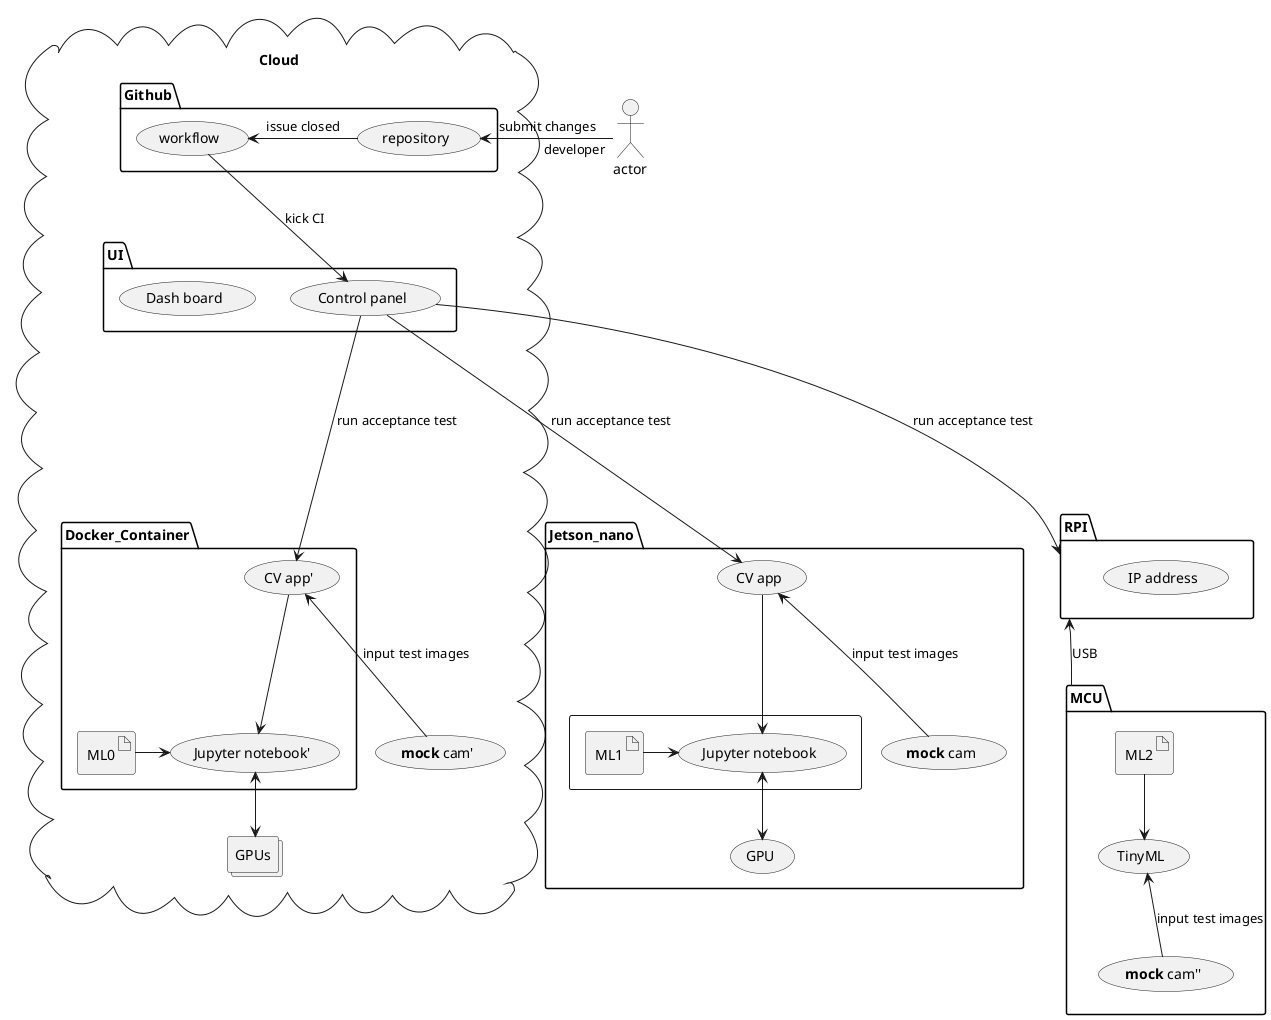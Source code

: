 @startuml
'title "test triple with TDD / CI / CD"

cloud Cloud {
	package Github {
		(workflow) <- (repository) : issue closed
	}

	package UI {
		(workflow) -down-> (Control panel) : kick CI
		(Dash board)
	}
	package Docker_Container {
		  artifact "ML0"
		  (Jupyter notebook')
		  (CV app')
	}
	collections "GPUs"
"ML0" -right-> (Jupyter notebook')
(CV app') -down-> (Jupyter notebook')
(Jupyter notebook') <-down-> GPUs
(CV app') <-down- (**mock** cam') : input test images
}

actor "developer" --left--> (repository) : submit changes

package Jetson_nano {
	rectangle {
		  artifact "ML1"
		  (Jupyter notebook)
		  (CV app')
	}

"ML1" -right-> (Jupyter notebook)
(CV app) -down-> (Jupyter notebook)
(Jupyter notebook) <-down-> (GPU)
(CV app) <-down- (**mock** cam) : input test images
}

(Control panel) --down--> (CV app) : run acceptance test
(Control panel) --down--> (CV app') : run acceptance test
(Control panel) --down--> RPI : run acceptance test

package RPI {
	(IP address)
}

package MCU {
        artifact "ML2"
	ML2 -down-> (TinyML)
	(TinyML) <-down- (**mock** cam'') : input test images 
}

RPI <-down- MCU : USB


@enduml